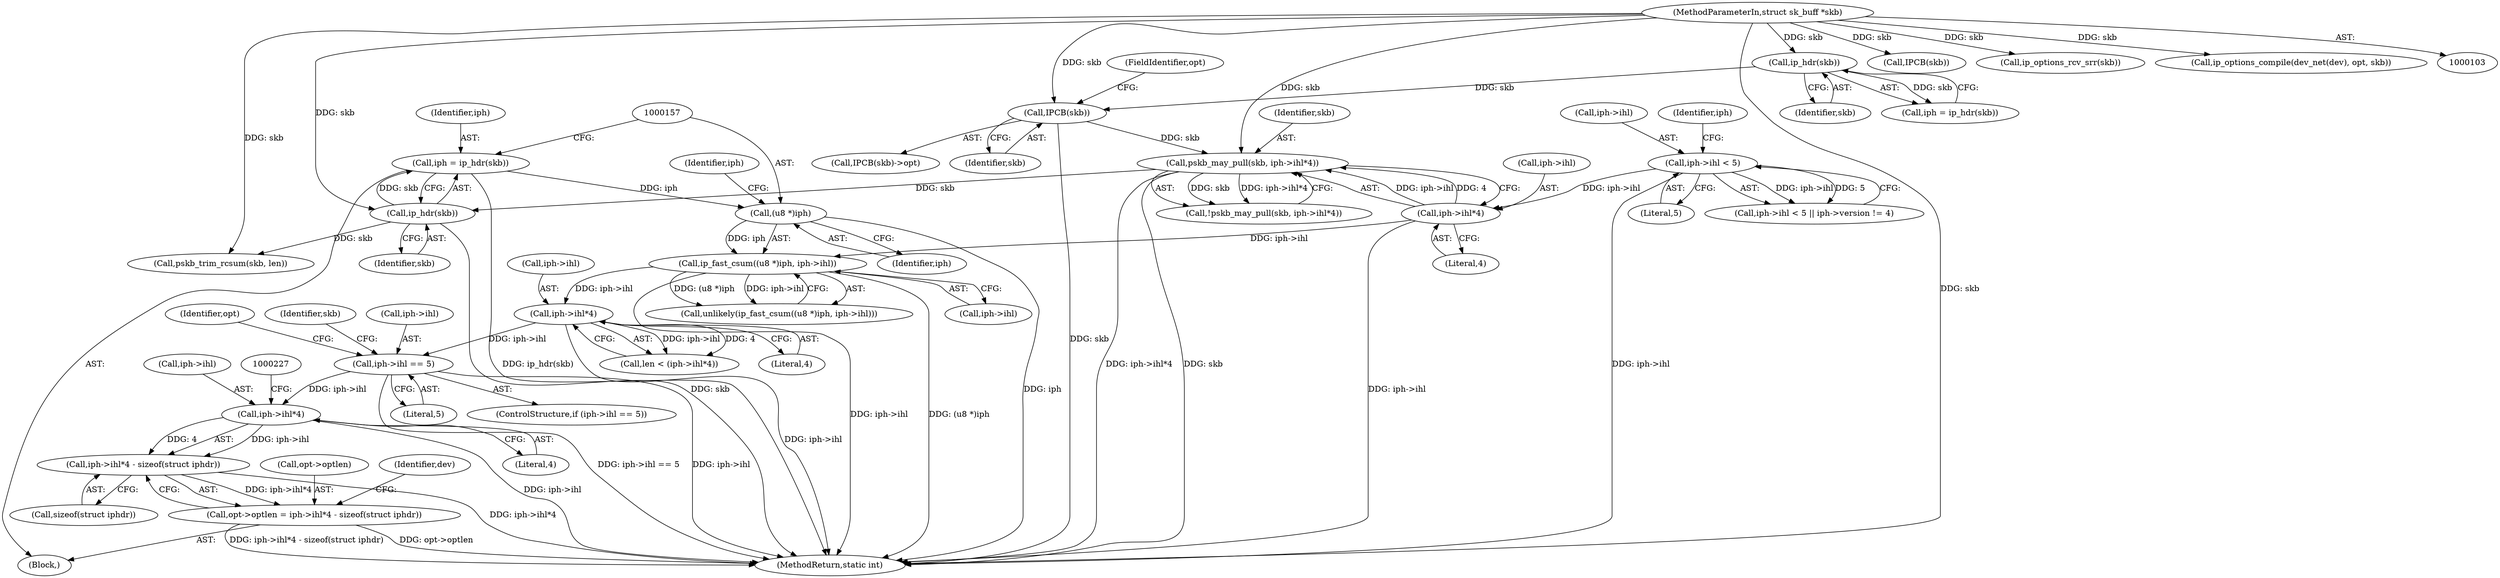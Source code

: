digraph "1_linux_f8e9881c2aef1e982e5abc25c046820cd0b7cf64@API" {
"1000220" [label="(Call,iph->ihl*4 - sizeof(struct iphdr))"];
"1000221" [label="(Call,iph->ihl*4)"];
"1000202" [label="(Call,iph->ihl == 5)"];
"1000185" [label="(Call,iph->ihl*4)"];
"1000155" [label="(Call,ip_fast_csum((u8 *)iph, iph->ihl))"];
"1000156" [label="(Call,(u8 *)iph)"];
"1000149" [label="(Call,iph = ip_hdr(skb))"];
"1000151" [label="(Call,ip_hdr(skb))"];
"1000141" [label="(Call,pskb_may_pull(skb, iph->ihl*4))"];
"1000123" [label="(Call,IPCB(skb))"];
"1000117" [label="(Call,ip_hdr(skb))"];
"1000104" [label="(MethodParameterIn,struct sk_buff *skb)"];
"1000143" [label="(Call,iph->ihl*4)"];
"1000128" [label="(Call,iph->ihl < 5)"];
"1000216" [label="(Call,opt->optlen = iph->ihl*4 - sizeof(struct iphdr))"];
"1000209" [label="(Call,IPCB(skb))"];
"1000143" [label="(Call,iph->ihl*4)"];
"1000124" [label="(Identifier,skb)"];
"1000192" [label="(Call,pskb_trim_rcsum(skb, len))"];
"1000226" [label="(Call,sizeof(struct iphdr))"];
"1000156" [label="(Call,(u8 *)iph)"];
"1000254" [label="(Call,ip_options_rcv_srr(skb))"];
"1000128" [label="(Call,iph->ihl < 5)"];
"1000220" [label="(Call,iph->ihl*4 - sizeof(struct iphdr))"];
"1000150" [label="(Identifier,iph)"];
"1000141" [label="(Call,pskb_may_pull(skb, iph->ihl*4))"];
"1000218" [label="(Identifier,opt)"];
"1000186" [label="(Call,iph->ihl)"];
"1000118" [label="(Identifier,skb)"];
"1000210" [label="(Identifier,skb)"];
"1000123" [label="(Call,IPCB(skb))"];
"1000203" [label="(Call,iph->ihl)"];
"1000155" [label="(Call,ip_fast_csum((u8 *)iph, iph->ihl))"];
"1000152" [label="(Identifier,skb)"];
"1000125" [label="(FieldIdentifier,opt)"];
"1000115" [label="(Call,iph = ip_hdr(skb))"];
"1000159" [label="(Call,iph->ihl)"];
"1000140" [label="(Call,!pskb_may_pull(skb, iph->ihl*4))"];
"1000142" [label="(Identifier,skb)"];
"1000105" [label="(Block,)"];
"1000129" [label="(Call,iph->ihl)"];
"1000217" [label="(Call,opt->optlen)"];
"1000183" [label="(Call,len < (iph->ihl*4))"];
"1000127" [label="(Call,iph->ihl < 5 || iph->version != 4)"];
"1000144" [label="(Call,iph->ihl)"];
"1000229" [label="(Call,ip_options_compile(dev_net(dev), opt, skb))"];
"1000201" [label="(ControlStructure,if (iph->ihl == 5))"];
"1000117" [label="(Call,ip_hdr(skb))"];
"1000189" [label="(Literal,4)"];
"1000135" [label="(Identifier,iph)"];
"1000221" [label="(Call,iph->ihl*4)"];
"1000231" [label="(Identifier,dev)"];
"1000206" [label="(Literal,5)"];
"1000158" [label="(Identifier,iph)"];
"1000149" [label="(Call,iph = ip_hdr(skb))"];
"1000132" [label="(Literal,5)"];
"1000268" [label="(MethodReturn,static int)"];
"1000154" [label="(Call,unlikely(ip_fast_csum((u8 *)iph, iph->ihl)))"];
"1000122" [label="(Call,IPCB(skb)->opt)"];
"1000225" [label="(Literal,4)"];
"1000216" [label="(Call,opt->optlen = iph->ihl*4 - sizeof(struct iphdr))"];
"1000160" [label="(Identifier,iph)"];
"1000147" [label="(Literal,4)"];
"1000202" [label="(Call,iph->ihl == 5)"];
"1000222" [label="(Call,iph->ihl)"];
"1000104" [label="(MethodParameterIn,struct sk_buff *skb)"];
"1000185" [label="(Call,iph->ihl*4)"];
"1000151" [label="(Call,ip_hdr(skb))"];
"1000220" -> "1000216"  [label="AST: "];
"1000220" -> "1000226"  [label="CFG: "];
"1000221" -> "1000220"  [label="AST: "];
"1000226" -> "1000220"  [label="AST: "];
"1000216" -> "1000220"  [label="CFG: "];
"1000220" -> "1000268"  [label="DDG: iph->ihl*4"];
"1000220" -> "1000216"  [label="DDG: iph->ihl*4"];
"1000221" -> "1000220"  [label="DDG: iph->ihl"];
"1000221" -> "1000220"  [label="DDG: 4"];
"1000221" -> "1000225"  [label="CFG: "];
"1000222" -> "1000221"  [label="AST: "];
"1000225" -> "1000221"  [label="AST: "];
"1000227" -> "1000221"  [label="CFG: "];
"1000221" -> "1000268"  [label="DDG: iph->ihl"];
"1000202" -> "1000221"  [label="DDG: iph->ihl"];
"1000202" -> "1000201"  [label="AST: "];
"1000202" -> "1000206"  [label="CFG: "];
"1000203" -> "1000202"  [label="AST: "];
"1000206" -> "1000202"  [label="AST: "];
"1000210" -> "1000202"  [label="CFG: "];
"1000218" -> "1000202"  [label="CFG: "];
"1000202" -> "1000268"  [label="DDG: iph->ihl"];
"1000202" -> "1000268"  [label="DDG: iph->ihl == 5"];
"1000185" -> "1000202"  [label="DDG: iph->ihl"];
"1000185" -> "1000183"  [label="AST: "];
"1000185" -> "1000189"  [label="CFG: "];
"1000186" -> "1000185"  [label="AST: "];
"1000189" -> "1000185"  [label="AST: "];
"1000183" -> "1000185"  [label="CFG: "];
"1000185" -> "1000268"  [label="DDG: iph->ihl"];
"1000185" -> "1000183"  [label="DDG: iph->ihl"];
"1000185" -> "1000183"  [label="DDG: 4"];
"1000155" -> "1000185"  [label="DDG: iph->ihl"];
"1000155" -> "1000154"  [label="AST: "];
"1000155" -> "1000159"  [label="CFG: "];
"1000156" -> "1000155"  [label="AST: "];
"1000159" -> "1000155"  [label="AST: "];
"1000154" -> "1000155"  [label="CFG: "];
"1000155" -> "1000268"  [label="DDG: iph->ihl"];
"1000155" -> "1000268"  [label="DDG: (u8 *)iph"];
"1000155" -> "1000154"  [label="DDG: (u8 *)iph"];
"1000155" -> "1000154"  [label="DDG: iph->ihl"];
"1000156" -> "1000155"  [label="DDG: iph"];
"1000143" -> "1000155"  [label="DDG: iph->ihl"];
"1000156" -> "1000158"  [label="CFG: "];
"1000157" -> "1000156"  [label="AST: "];
"1000158" -> "1000156"  [label="AST: "];
"1000160" -> "1000156"  [label="CFG: "];
"1000156" -> "1000268"  [label="DDG: iph"];
"1000149" -> "1000156"  [label="DDG: iph"];
"1000149" -> "1000105"  [label="AST: "];
"1000149" -> "1000151"  [label="CFG: "];
"1000150" -> "1000149"  [label="AST: "];
"1000151" -> "1000149"  [label="AST: "];
"1000157" -> "1000149"  [label="CFG: "];
"1000149" -> "1000268"  [label="DDG: ip_hdr(skb)"];
"1000151" -> "1000149"  [label="DDG: skb"];
"1000151" -> "1000152"  [label="CFG: "];
"1000152" -> "1000151"  [label="AST: "];
"1000151" -> "1000268"  [label="DDG: skb"];
"1000141" -> "1000151"  [label="DDG: skb"];
"1000104" -> "1000151"  [label="DDG: skb"];
"1000151" -> "1000192"  [label="DDG: skb"];
"1000141" -> "1000140"  [label="AST: "];
"1000141" -> "1000143"  [label="CFG: "];
"1000142" -> "1000141"  [label="AST: "];
"1000143" -> "1000141"  [label="AST: "];
"1000140" -> "1000141"  [label="CFG: "];
"1000141" -> "1000268"  [label="DDG: skb"];
"1000141" -> "1000268"  [label="DDG: iph->ihl*4"];
"1000141" -> "1000140"  [label="DDG: skb"];
"1000141" -> "1000140"  [label="DDG: iph->ihl*4"];
"1000123" -> "1000141"  [label="DDG: skb"];
"1000104" -> "1000141"  [label="DDG: skb"];
"1000143" -> "1000141"  [label="DDG: iph->ihl"];
"1000143" -> "1000141"  [label="DDG: 4"];
"1000123" -> "1000122"  [label="AST: "];
"1000123" -> "1000124"  [label="CFG: "];
"1000124" -> "1000123"  [label="AST: "];
"1000125" -> "1000123"  [label="CFG: "];
"1000123" -> "1000268"  [label="DDG: skb"];
"1000117" -> "1000123"  [label="DDG: skb"];
"1000104" -> "1000123"  [label="DDG: skb"];
"1000117" -> "1000115"  [label="AST: "];
"1000117" -> "1000118"  [label="CFG: "];
"1000118" -> "1000117"  [label="AST: "];
"1000115" -> "1000117"  [label="CFG: "];
"1000117" -> "1000115"  [label="DDG: skb"];
"1000104" -> "1000117"  [label="DDG: skb"];
"1000104" -> "1000103"  [label="AST: "];
"1000104" -> "1000268"  [label="DDG: skb"];
"1000104" -> "1000192"  [label="DDG: skb"];
"1000104" -> "1000209"  [label="DDG: skb"];
"1000104" -> "1000229"  [label="DDG: skb"];
"1000104" -> "1000254"  [label="DDG: skb"];
"1000143" -> "1000147"  [label="CFG: "];
"1000144" -> "1000143"  [label="AST: "];
"1000147" -> "1000143"  [label="AST: "];
"1000143" -> "1000268"  [label="DDG: iph->ihl"];
"1000128" -> "1000143"  [label="DDG: iph->ihl"];
"1000128" -> "1000127"  [label="AST: "];
"1000128" -> "1000132"  [label="CFG: "];
"1000129" -> "1000128"  [label="AST: "];
"1000132" -> "1000128"  [label="AST: "];
"1000135" -> "1000128"  [label="CFG: "];
"1000127" -> "1000128"  [label="CFG: "];
"1000128" -> "1000268"  [label="DDG: iph->ihl"];
"1000128" -> "1000127"  [label="DDG: iph->ihl"];
"1000128" -> "1000127"  [label="DDG: 5"];
"1000216" -> "1000105"  [label="AST: "];
"1000217" -> "1000216"  [label="AST: "];
"1000231" -> "1000216"  [label="CFG: "];
"1000216" -> "1000268"  [label="DDG: opt->optlen"];
"1000216" -> "1000268"  [label="DDG: iph->ihl*4 - sizeof(struct iphdr)"];
}

